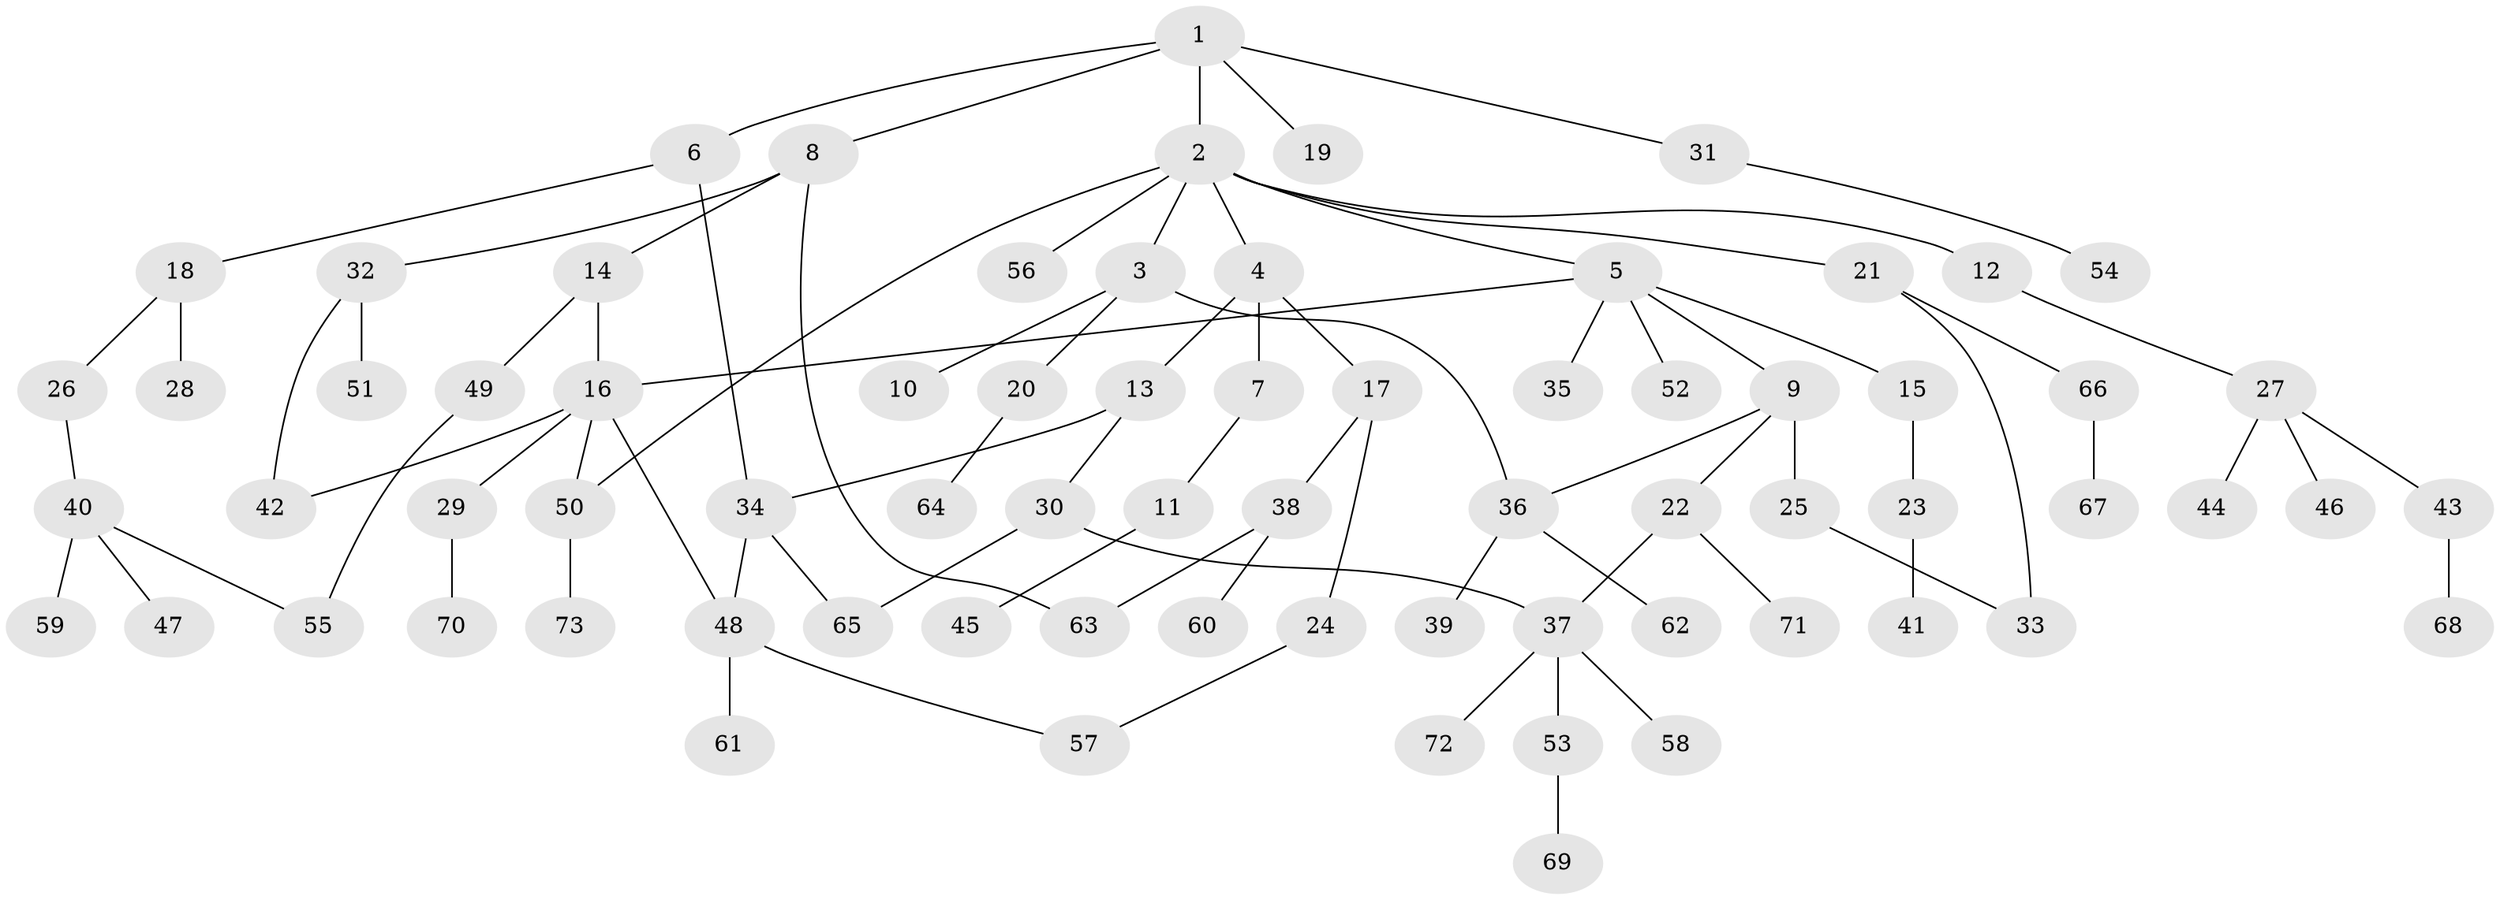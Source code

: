 // Generated by graph-tools (version 1.1) at 2025/25/03/09/25 03:25:27]
// undirected, 73 vertices, 84 edges
graph export_dot {
graph [start="1"]
  node [color=gray90,style=filled];
  1;
  2;
  3;
  4;
  5;
  6;
  7;
  8;
  9;
  10;
  11;
  12;
  13;
  14;
  15;
  16;
  17;
  18;
  19;
  20;
  21;
  22;
  23;
  24;
  25;
  26;
  27;
  28;
  29;
  30;
  31;
  32;
  33;
  34;
  35;
  36;
  37;
  38;
  39;
  40;
  41;
  42;
  43;
  44;
  45;
  46;
  47;
  48;
  49;
  50;
  51;
  52;
  53;
  54;
  55;
  56;
  57;
  58;
  59;
  60;
  61;
  62;
  63;
  64;
  65;
  66;
  67;
  68;
  69;
  70;
  71;
  72;
  73;
  1 -- 2;
  1 -- 6;
  1 -- 8;
  1 -- 19;
  1 -- 31;
  2 -- 3;
  2 -- 4;
  2 -- 5;
  2 -- 12;
  2 -- 21;
  2 -- 50;
  2 -- 56;
  3 -- 10;
  3 -- 20;
  3 -- 36;
  4 -- 7;
  4 -- 13;
  4 -- 17;
  5 -- 9;
  5 -- 15;
  5 -- 35;
  5 -- 52;
  5 -- 16;
  6 -- 18;
  6 -- 34;
  7 -- 11;
  8 -- 14;
  8 -- 32;
  8 -- 63;
  9 -- 22;
  9 -- 25;
  9 -- 36;
  11 -- 45;
  12 -- 27;
  13 -- 30;
  13 -- 34;
  14 -- 16;
  14 -- 49;
  15 -- 23;
  16 -- 29;
  16 -- 50;
  16 -- 48;
  16 -- 42;
  17 -- 24;
  17 -- 38;
  18 -- 26;
  18 -- 28;
  20 -- 64;
  21 -- 33;
  21 -- 66;
  22 -- 37;
  22 -- 71;
  23 -- 41;
  24 -- 57;
  25 -- 33;
  26 -- 40;
  27 -- 43;
  27 -- 44;
  27 -- 46;
  29 -- 70;
  30 -- 65;
  30 -- 37;
  31 -- 54;
  32 -- 42;
  32 -- 51;
  34 -- 48;
  34 -- 65;
  36 -- 39;
  36 -- 62;
  37 -- 53;
  37 -- 58;
  37 -- 72;
  38 -- 60;
  38 -- 63;
  40 -- 47;
  40 -- 59;
  40 -- 55;
  43 -- 68;
  48 -- 57;
  48 -- 61;
  49 -- 55;
  50 -- 73;
  53 -- 69;
  66 -- 67;
}
